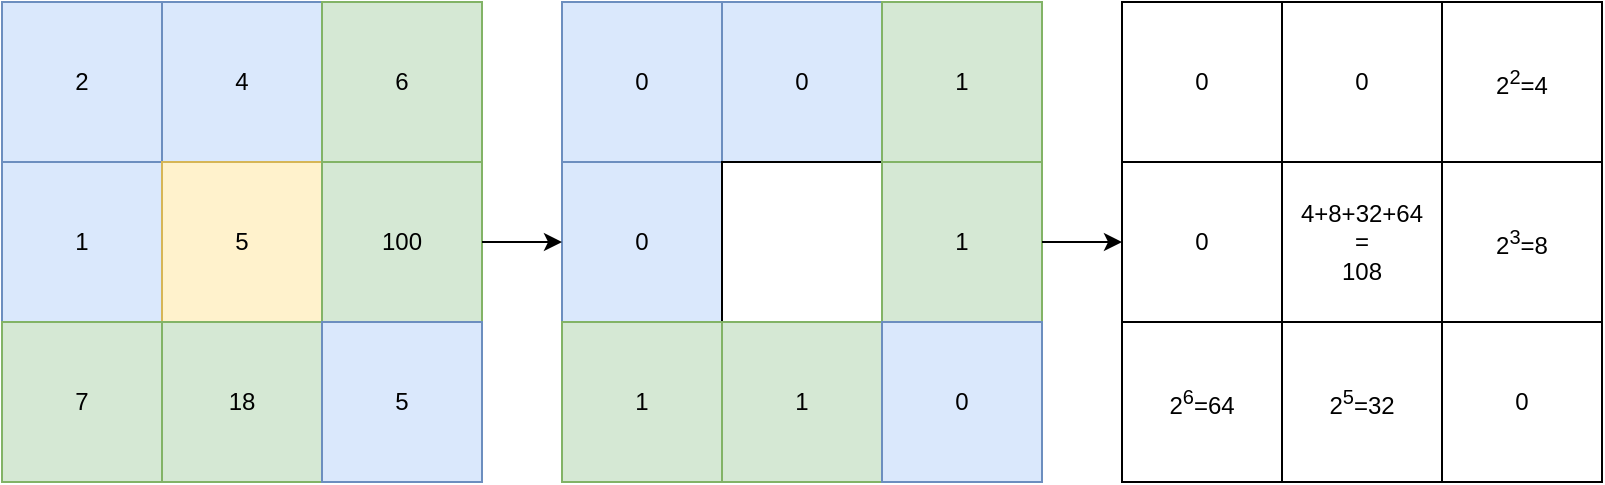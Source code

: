<mxfile version="13.0.6" type="device"><diagram id="U6m8WBEMcW1mjU0Xs7t7" name="Page-1"><mxGraphModel dx="1422" dy="953" grid="1" gridSize="10" guides="1" tooltips="1" connect="1" arrows="1" fold="1" page="1" pageScale="1" pageWidth="827" pageHeight="1169" math="0" shadow="0"><root><mxCell id="0"/><mxCell id="1" parent="0"/><mxCell id="yiz__vDG7EFfgg86AqqI-1" value="" style="rounded=0;whiteSpace=wrap;html=1;" vertex="1" parent="1"><mxGeometry x="40" y="320" width="240" height="240" as="geometry"/></mxCell><mxCell id="yiz__vDG7EFfgg86AqqI-2" value="2" style="whiteSpace=wrap;html=1;aspect=fixed;fillColor=#dae8fc;strokeColor=#6c8ebf;" vertex="1" parent="1"><mxGeometry x="40" y="320" width="80" height="80" as="geometry"/></mxCell><mxCell id="yiz__vDG7EFfgg86AqqI-3" value="4" style="whiteSpace=wrap;html=1;aspect=fixed;fillColor=#dae8fc;strokeColor=#6c8ebf;" vertex="1" parent="1"><mxGeometry x="120" y="320" width="80" height="80" as="geometry"/></mxCell><mxCell id="yiz__vDG7EFfgg86AqqI-4" value="6" style="whiteSpace=wrap;html=1;aspect=fixed;fillColor=#d5e8d4;strokeColor=#82b366;" vertex="1" parent="1"><mxGeometry x="200" y="320" width="80" height="80" as="geometry"/></mxCell><mxCell id="yiz__vDG7EFfgg86AqqI-5" value="1" style="whiteSpace=wrap;html=1;aspect=fixed;fillColor=#dae8fc;strokeColor=#6c8ebf;" vertex="1" parent="1"><mxGeometry x="40" y="400" width="80" height="80" as="geometry"/></mxCell><mxCell id="yiz__vDG7EFfgg86AqqI-6" value="5" style="whiteSpace=wrap;html=1;aspect=fixed;fillColor=#fff2cc;strokeColor=#d6b656;" vertex="1" parent="1"><mxGeometry x="120" y="400" width="80" height="80" as="geometry"/></mxCell><mxCell id="yiz__vDG7EFfgg86AqqI-7" value="100" style="whiteSpace=wrap;html=1;aspect=fixed;fillColor=#d5e8d4;strokeColor=#82b366;" vertex="1" parent="1"><mxGeometry x="200" y="400" width="80" height="80" as="geometry"/></mxCell><mxCell id="yiz__vDG7EFfgg86AqqI-8" value="7" style="whiteSpace=wrap;html=1;aspect=fixed;fillColor=#d5e8d4;strokeColor=#82b366;" vertex="1" parent="1"><mxGeometry x="40" y="480" width="80" height="80" as="geometry"/></mxCell><mxCell id="yiz__vDG7EFfgg86AqqI-9" value="18" style="whiteSpace=wrap;html=1;aspect=fixed;fillColor=#d5e8d4;strokeColor=#82b366;" vertex="1" parent="1"><mxGeometry x="120" y="480" width="80" height="80" as="geometry"/></mxCell><mxCell id="yiz__vDG7EFfgg86AqqI-10" value="5" style="whiteSpace=wrap;html=1;aspect=fixed;fillColor=#dae8fc;strokeColor=#6c8ebf;" vertex="1" parent="1"><mxGeometry x="200" y="480" width="80" height="80" as="geometry"/></mxCell><mxCell id="yiz__vDG7EFfgg86AqqI-11" value="" style="rounded=0;whiteSpace=wrap;html=1;" vertex="1" parent="1"><mxGeometry x="320" y="320" width="240" height="240" as="geometry"/></mxCell><mxCell id="yiz__vDG7EFfgg86AqqI-12" value="0" style="whiteSpace=wrap;html=1;aspect=fixed;fillColor=#dae8fc;strokeColor=#6c8ebf;" vertex="1" parent="1"><mxGeometry x="320" y="320" width="80" height="80" as="geometry"/></mxCell><mxCell id="yiz__vDG7EFfgg86AqqI-13" value="0" style="whiteSpace=wrap;html=1;aspect=fixed;fillColor=#dae8fc;strokeColor=#6c8ebf;" vertex="1" parent="1"><mxGeometry x="400" y="320" width="80" height="80" as="geometry"/></mxCell><mxCell id="yiz__vDG7EFfgg86AqqI-14" value="1" style="whiteSpace=wrap;html=1;aspect=fixed;fillColor=#d5e8d4;strokeColor=#82b366;" vertex="1" parent="1"><mxGeometry x="480" y="320" width="80" height="80" as="geometry"/></mxCell><mxCell id="yiz__vDG7EFfgg86AqqI-15" value="0" style="whiteSpace=wrap;html=1;aspect=fixed;fillColor=#dae8fc;strokeColor=#6c8ebf;" vertex="1" parent="1"><mxGeometry x="320" y="400" width="80" height="80" as="geometry"/></mxCell><mxCell id="yiz__vDG7EFfgg86AqqI-16" value="" style="whiteSpace=wrap;html=1;aspect=fixed;" vertex="1" parent="1"><mxGeometry x="400" y="400" width="80" height="80" as="geometry"/></mxCell><mxCell id="yiz__vDG7EFfgg86AqqI-17" value="1" style="whiteSpace=wrap;html=1;aspect=fixed;fillColor=#d5e8d4;strokeColor=#82b366;" vertex="1" parent="1"><mxGeometry x="480" y="400" width="80" height="80" as="geometry"/></mxCell><mxCell id="yiz__vDG7EFfgg86AqqI-18" value="1" style="whiteSpace=wrap;html=1;aspect=fixed;fillColor=#d5e8d4;strokeColor=#82b366;" vertex="1" parent="1"><mxGeometry x="320" y="480" width="80" height="80" as="geometry"/></mxCell><mxCell id="yiz__vDG7EFfgg86AqqI-19" value="1" style="whiteSpace=wrap;html=1;aspect=fixed;fillColor=#d5e8d4;strokeColor=#82b366;" vertex="1" parent="1"><mxGeometry x="400" y="480" width="80" height="80" as="geometry"/></mxCell><mxCell id="yiz__vDG7EFfgg86AqqI-20" value="0" style="whiteSpace=wrap;html=1;aspect=fixed;fillColor=#dae8fc;strokeColor=#6c8ebf;" vertex="1" parent="1"><mxGeometry x="480" y="480" width="80" height="80" as="geometry"/></mxCell><mxCell id="yiz__vDG7EFfgg86AqqI-21" value="" style="rounded=0;whiteSpace=wrap;html=1;" vertex="1" parent="1"><mxGeometry x="600" y="320" width="240" height="240" as="geometry"/></mxCell><mxCell id="yiz__vDG7EFfgg86AqqI-22" value="0" style="whiteSpace=wrap;html=1;aspect=fixed;" vertex="1" parent="1"><mxGeometry x="600" y="320" width="80" height="80" as="geometry"/></mxCell><mxCell id="yiz__vDG7EFfgg86AqqI-23" value="0" style="whiteSpace=wrap;html=1;aspect=fixed;" vertex="1" parent="1"><mxGeometry x="680" y="320" width="80" height="80" as="geometry"/></mxCell><mxCell id="yiz__vDG7EFfgg86AqqI-24" value="2&lt;sup&gt;2&lt;/sup&gt;=4" style="whiteSpace=wrap;html=1;aspect=fixed;" vertex="1" parent="1"><mxGeometry x="760" y="320" width="80" height="80" as="geometry"/></mxCell><mxCell id="yiz__vDG7EFfgg86AqqI-25" value="0" style="whiteSpace=wrap;html=1;aspect=fixed;" vertex="1" parent="1"><mxGeometry x="600" y="400" width="80" height="80" as="geometry"/></mxCell><mxCell id="yiz__vDG7EFfgg86AqqI-26" value="4+8+32+64&lt;br&gt;=&lt;br&gt;108" style="whiteSpace=wrap;html=1;aspect=fixed;" vertex="1" parent="1"><mxGeometry x="680" y="400" width="80" height="80" as="geometry"/></mxCell><mxCell id="yiz__vDG7EFfgg86AqqI-27" value="2&lt;sup&gt;3&lt;/sup&gt;=8" style="whiteSpace=wrap;html=1;aspect=fixed;" vertex="1" parent="1"><mxGeometry x="760" y="400" width="80" height="80" as="geometry"/></mxCell><mxCell id="yiz__vDG7EFfgg86AqqI-28" value="2&lt;sup&gt;6&lt;/sup&gt;=64" style="whiteSpace=wrap;html=1;aspect=fixed;" vertex="1" parent="1"><mxGeometry x="600" y="480" width="80" height="80" as="geometry"/></mxCell><mxCell id="yiz__vDG7EFfgg86AqqI-29" value="2&lt;sup&gt;5&lt;/sup&gt;=32" style="whiteSpace=wrap;html=1;aspect=fixed;" vertex="1" parent="1"><mxGeometry x="680" y="480" width="80" height="80" as="geometry"/></mxCell><mxCell id="yiz__vDG7EFfgg86AqqI-30" value="0" style="whiteSpace=wrap;html=1;aspect=fixed;" vertex="1" parent="1"><mxGeometry x="760" y="480" width="80" height="80" as="geometry"/></mxCell><mxCell id="yiz__vDG7EFfgg86AqqI-31" value="" style="endArrow=classic;html=1;exitX=1;exitY=0.5;exitDx=0;exitDy=0;entryX=0;entryY=0.5;entryDx=0;entryDy=0;" edge="1" parent="1" source="yiz__vDG7EFfgg86AqqI-7" target="yiz__vDG7EFfgg86AqqI-15"><mxGeometry width="50" height="50" relative="1" as="geometry"><mxPoint x="390" y="510" as="sourcePoint"/><mxPoint x="440" y="460" as="targetPoint"/></mxGeometry></mxCell><mxCell id="yiz__vDG7EFfgg86AqqI-32" value="" style="endArrow=classic;html=1;exitX=1;exitY=0.5;exitDx=0;exitDy=0;entryX=0;entryY=0.5;entryDx=0;entryDy=0;" edge="1" parent="1" source="yiz__vDG7EFfgg86AqqI-17" target="yiz__vDG7EFfgg86AqqI-25"><mxGeometry width="50" height="50" relative="1" as="geometry"><mxPoint x="290" y="450" as="sourcePoint"/><mxPoint x="330" y="450" as="targetPoint"/></mxGeometry></mxCell></root></mxGraphModel></diagram></mxfile>